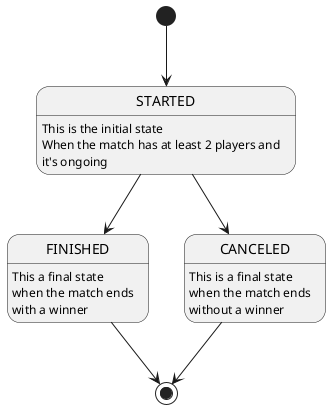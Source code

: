@startuml

[*] --> STARTED
STARTED --> FINISHED
STARTED --> CANCELED
STARTED: This is the initial state
STARTED: When the match has at least 2 players and
STARTED: it's ongoing

FINISHED: This a final state
FINISHED: when the match ends
FINISHED: with a winner

CANCELED: This is a final state
CANCELED: when the match ends
CANCELED: without a winner

FINISHED --> [*]
CANCELED --> [*]

@enduml